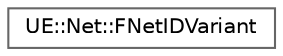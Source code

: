 digraph "Graphical Class Hierarchy"
{
 // INTERACTIVE_SVG=YES
 // LATEX_PDF_SIZE
  bgcolor="transparent";
  edge [fontname=Helvetica,fontsize=10,labelfontname=Helvetica,labelfontsize=10];
  node [fontname=Helvetica,fontsize=10,shape=box,height=0.2,width=0.4];
  rankdir="LR";
  Node0 [id="Node000000",label="UE::Net::FNetIDVariant",height=0.2,width=0.4,color="grey40", fillcolor="white", style="filled",URL="$dd/d33/classUE_1_1Net_1_1FNetIDVariant.html",tooltip="Simple variant wrapper to hold a generic or Iris network object ID (FNetworkGUID or FNetRefHandle)."];
}
